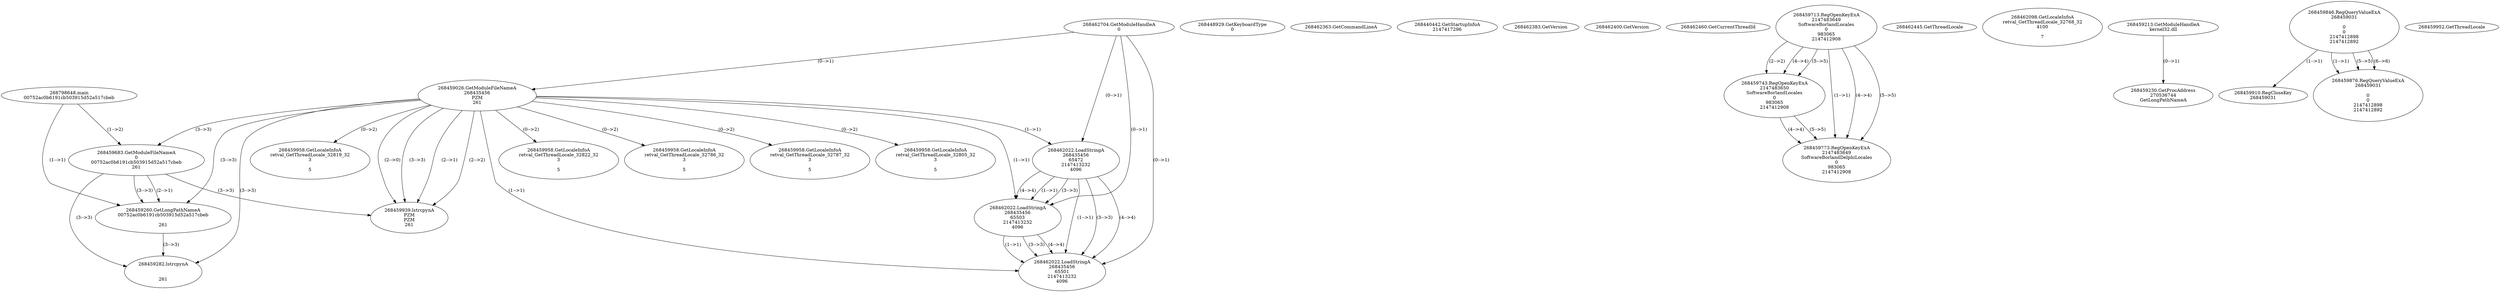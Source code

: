 // Global SCDG with merge call
digraph {
	0 [label="268798648.main
00752ac0b6191cb503915d52a517cbeb"]
	1 [label="268462704.GetModuleHandleA
0"]
	2 [label="268448929.GetKeyboardType
0"]
	3 [label="268462363.GetCommandLineA
"]
	4 [label="268440442.GetStartupInfoA
2147417296"]
	5 [label="268462383.GetVersion
"]
	6 [label="268462400.GetVersion
"]
	7 [label="268462460.GetCurrentThreadId
"]
	8 [label="268459026.GetModuleFileNameA
268435456
PZM
261"]
	1 -> 8 [label="(0-->1)"]
	9 [label="268459683.GetModuleFileNameA
0
00752ac0b6191cb503915d52a517cbeb
261"]
	0 -> 9 [label="(1-->2)"]
	8 -> 9 [label="(3-->3)"]
	10 [label="268459713.RegOpenKeyExA
2147483649
Software\Borland\Locales
0
983065
2147412908"]
	11 [label="268459743.RegOpenKeyExA
2147483650
Software\Borland\Locales
0
983065
2147412908"]
	10 -> 11 [label="(2-->2)"]
	10 -> 11 [label="(4-->4)"]
	10 -> 11 [label="(5-->5)"]
	12 [label="268459773.RegOpenKeyExA
2147483649
Software\Borland\Delphi\Locales
0
983065
2147412908"]
	10 -> 12 [label="(1-->1)"]
	10 -> 12 [label="(4-->4)"]
	11 -> 12 [label="(4-->4)"]
	10 -> 12 [label="(5-->5)"]
	11 -> 12 [label="(5-->5)"]
	13 [label="268459939.lstrcpynA
PZM
PZM
261"]
	8 -> 13 [label="(2-->1)"]
	8 -> 13 [label="(2-->2)"]
	8 -> 13 [label="(3-->3)"]
	9 -> 13 [label="(3-->3)"]
	8 -> 13 [label="(2-->0)"]
	14 [label="268462445.GetThreadLocale
"]
	15 [label="268462098.GetLocaleInfoA
retval_GetThreadLocale_32768_32
4100

7"]
	16 [label="268459213.GetModuleHandleA
kernel32.dll"]
	17 [label="268459230.GetProcAddress
270536744
GetLongPathNameA"]
	16 -> 17 [label="(0-->1)"]
	18 [label="268459260.GetLongPathNameA
00752ac0b6191cb503915d52a517cbeb

261"]
	0 -> 18 [label="(1-->1)"]
	9 -> 18 [label="(2-->1)"]
	8 -> 18 [label="(3-->3)"]
	9 -> 18 [label="(3-->3)"]
	19 [label="268459282.lstrcpynA


261"]
	8 -> 19 [label="(3-->3)"]
	9 -> 19 [label="(3-->3)"]
	18 -> 19 [label="(3-->3)"]
	20 [label="268459846.RegQueryValueExA
268459031

0
0
2147412898
2147412892"]
	21 [label="268459910.RegCloseKey
268459031"]
	20 -> 21 [label="(1-->1)"]
	22 [label="268459952.GetThreadLocale
"]
	23 [label="268459876.RegQueryValueExA
268459031

0
0
2147412898
2147412892"]
	20 -> 23 [label="(1-->1)"]
	20 -> 23 [label="(5-->5)"]
	20 -> 23 [label="(6-->6)"]
	24 [label="268459958.GetLocaleInfoA
retval_GetThreadLocale_32819_32
3

5"]
	8 -> 24 [label="(0-->2)"]
	25 [label="268462022.LoadStringA
268435456
65472
2147413232
4096"]
	1 -> 25 [label="(0-->1)"]
	8 -> 25 [label="(1-->1)"]
	26 [label="268459958.GetLocaleInfoA
retval_GetThreadLocale_32822_32
3

5"]
	8 -> 26 [label="(0-->2)"]
	27 [label="268459958.GetLocaleInfoA
retval_GetThreadLocale_32786_32
3

5"]
	8 -> 27 [label="(0-->2)"]
	28 [label="268462022.LoadStringA
268435456
65503
2147413232
4096"]
	1 -> 28 [label="(0-->1)"]
	8 -> 28 [label="(1-->1)"]
	25 -> 28 [label="(1-->1)"]
	25 -> 28 [label="(3-->3)"]
	25 -> 28 [label="(4-->4)"]
	29 [label="268462022.LoadStringA
268435456
65501
2147413232
4096"]
	1 -> 29 [label="(0-->1)"]
	8 -> 29 [label="(1-->1)"]
	25 -> 29 [label="(1-->1)"]
	28 -> 29 [label="(1-->1)"]
	25 -> 29 [label="(3-->3)"]
	28 -> 29 [label="(3-->3)"]
	25 -> 29 [label="(4-->4)"]
	28 -> 29 [label="(4-->4)"]
	30 [label="268459958.GetLocaleInfoA
retval_GetThreadLocale_32787_32
3

5"]
	8 -> 30 [label="(0-->2)"]
	31 [label="268459958.GetLocaleInfoA
retval_GetThreadLocale_32805_32
3

5"]
	8 -> 31 [label="(0-->2)"]
}
